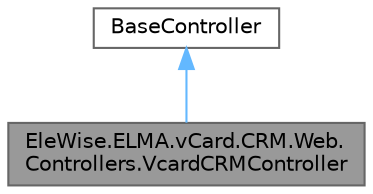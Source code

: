 digraph "EleWise.ELMA.vCard.CRM.Web.Controllers.VcardCRMController"
{
 // LATEX_PDF_SIZE
  bgcolor="transparent";
  edge [fontname=Helvetica,fontsize=10,labelfontname=Helvetica,labelfontsize=10];
  node [fontname=Helvetica,fontsize=10,shape=box,height=0.2,width=0.4];
  Node1 [id="Node000001",label="EleWise.ELMA.vCard.CRM.Web.\lControllers.VcardCRMController",height=0.2,width=0.4,color="gray40", fillcolor="grey60", style="filled", fontcolor="black",tooltip="Контроллер для выгрузки Vcard."];
  Node2 -> Node1 [id="edge1_Node000001_Node000002",dir="back",color="steelblue1",style="solid",tooltip=" "];
  Node2 [id="Node000002",label="BaseController",height=0.2,width=0.4,color="gray40", fillcolor="white", style="filled",tooltip=" "];
}
